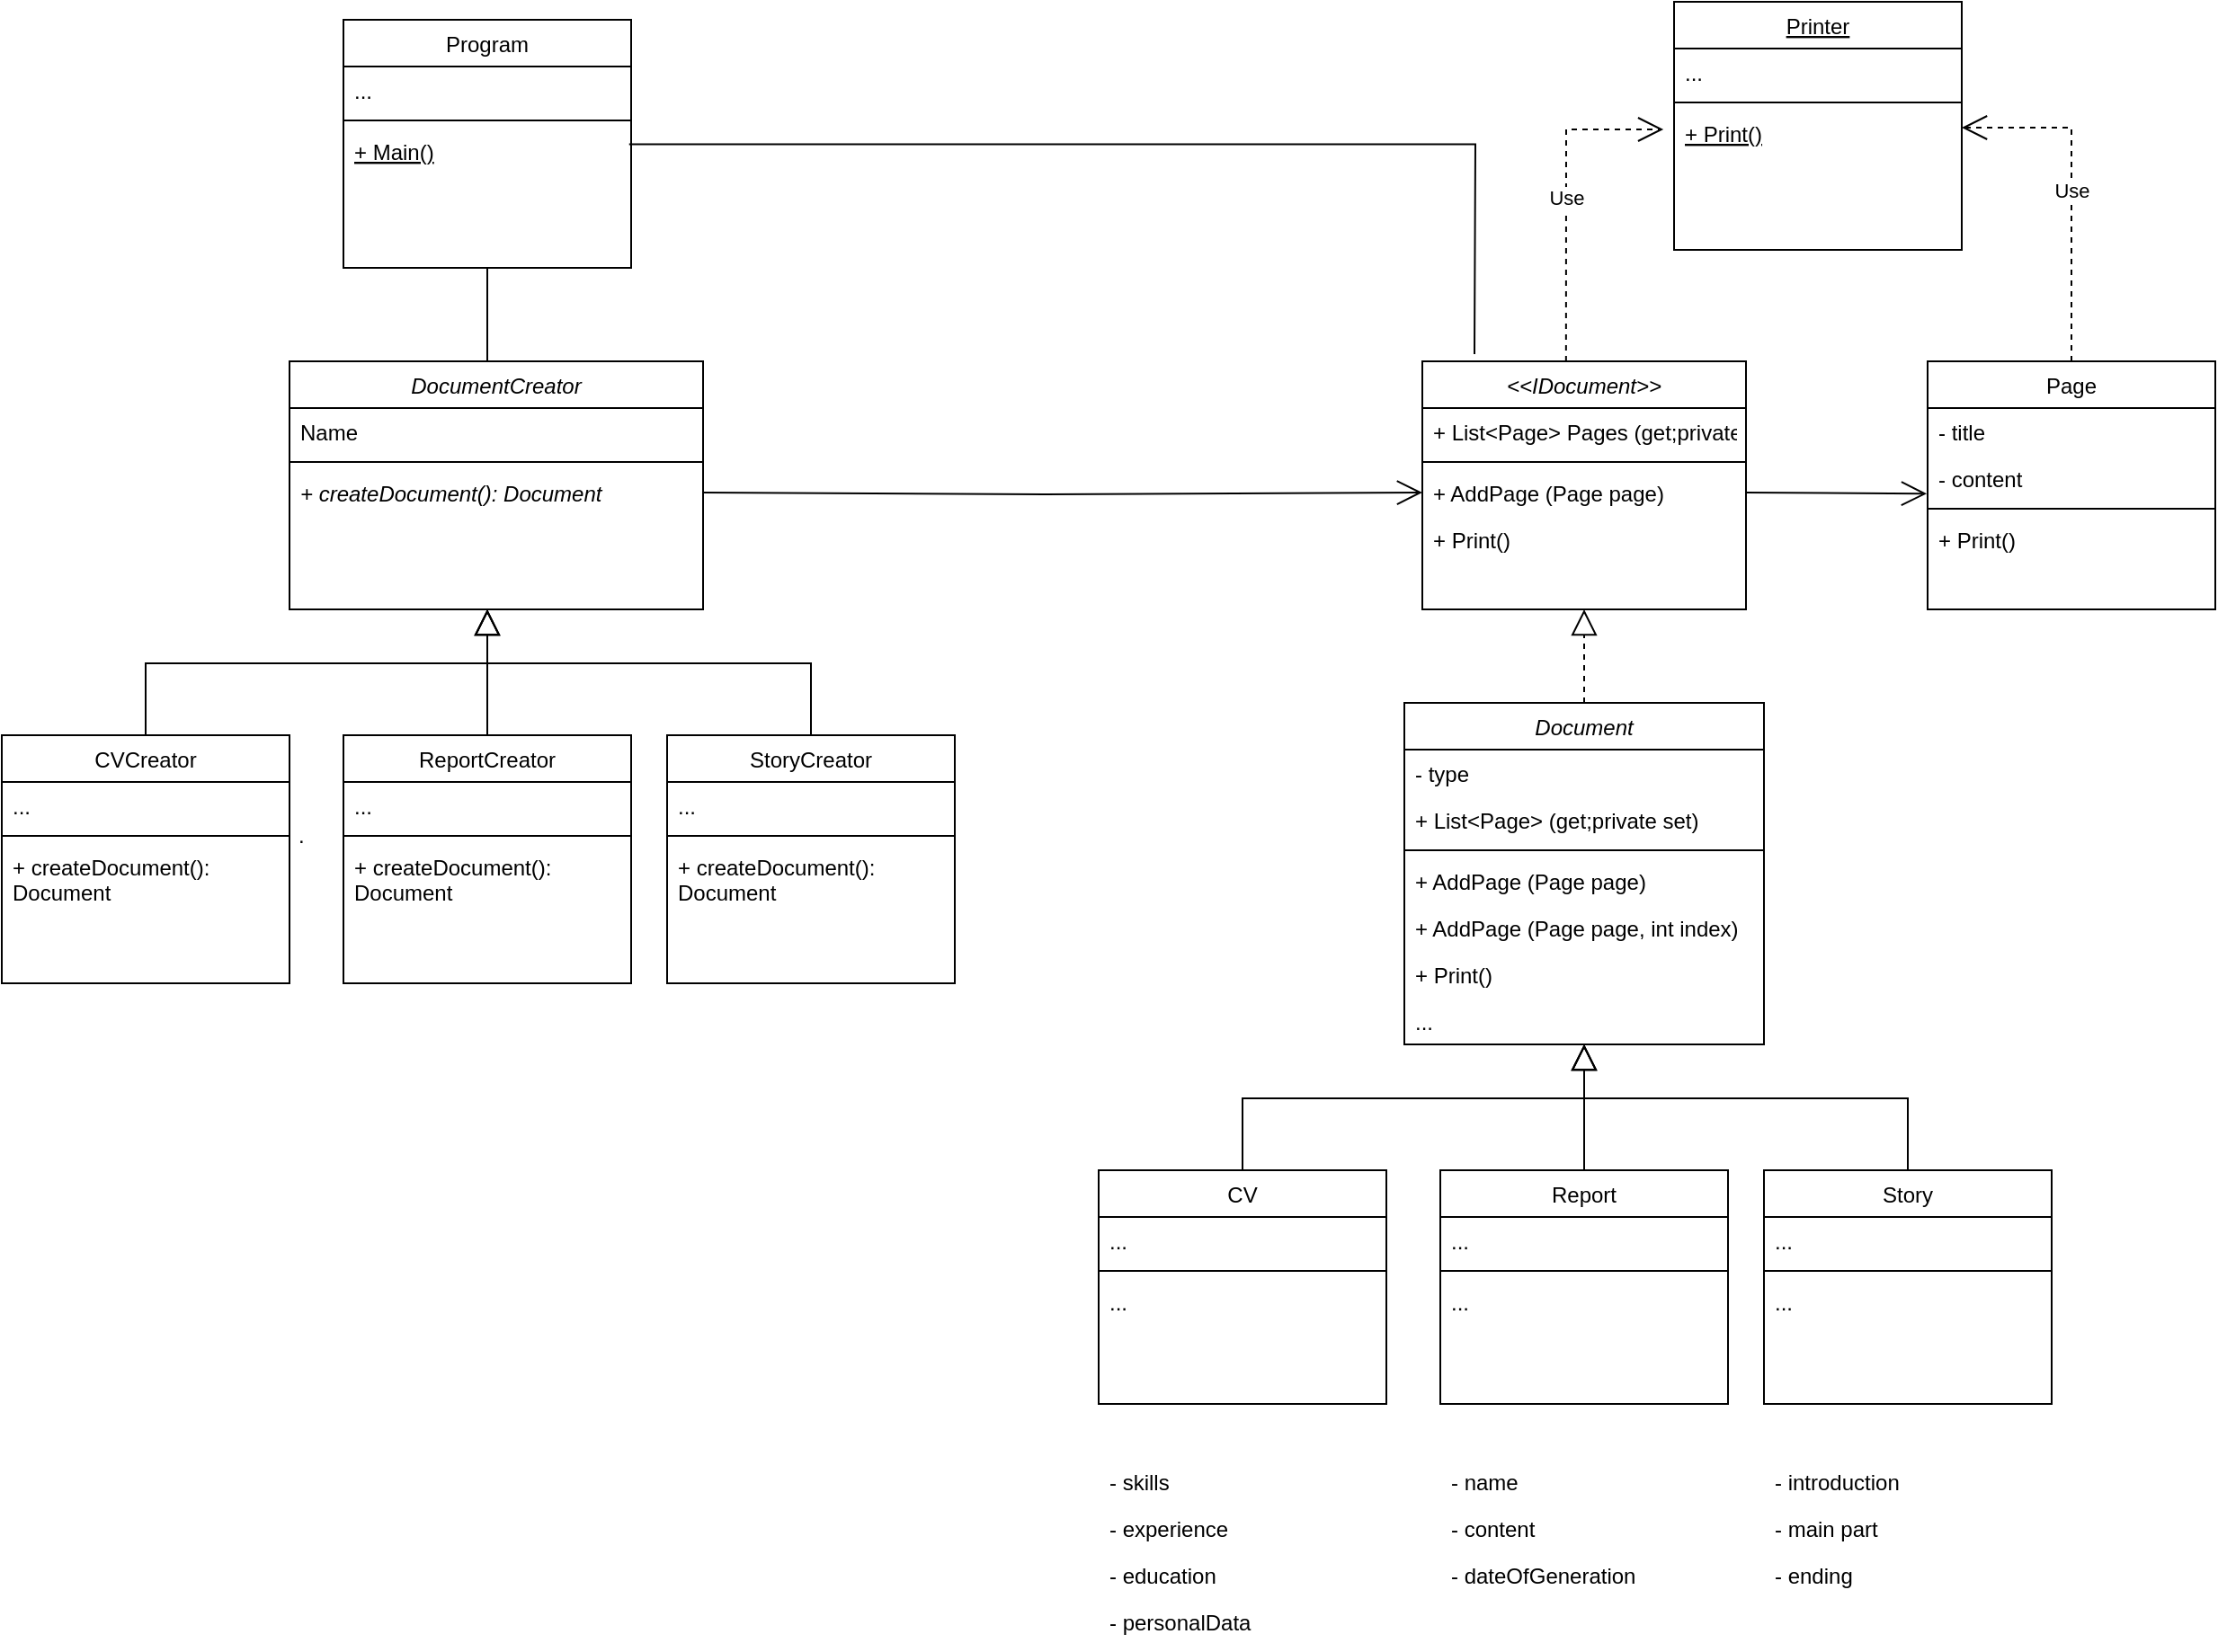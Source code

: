 <mxfile version="12.9.4"><diagram id="C5RBs43oDa-KdzZeNtuy" name="Page-1"><mxGraphModel dx="1635" dy="865" grid="1" gridSize="10" guides="1" tooltips="1" connect="1" arrows="1" fold="1" page="1" pageScale="1" pageWidth="827" pageHeight="1169" math="0" shadow="0"><root><mxCell id="WIyWlLk6GJQsqaUBKTNV-0"/><mxCell id="WIyWlLk6GJQsqaUBKTNV-1" parent="WIyWlLk6GJQsqaUBKTNV-0"/><mxCell id="Hbs39HT5I-zujvkS1xhL-26" value="" style="endArrow=block;endFill=0;endSize=12;html=1;" edge="1" parent="WIyWlLk6GJQsqaUBKTNV-1" source="Hbs39HT5I-zujvkS1xhL-6"><mxGeometry width="160" relative="1" as="geometry"><mxPoint x="990" y="710" as="sourcePoint"/><mxPoint x="1050" y="580" as="targetPoint"/></mxGeometry></mxCell><mxCell id="Hbs39HT5I-zujvkS1xhL-27" value="" style="endArrow=block;endFill=0;endSize=12;html=1;exitX=0.5;exitY=0;exitDx=0;exitDy=0;rounded=0;" edge="1" parent="WIyWlLk6GJQsqaUBKTNV-1" source="Hbs39HT5I-zujvkS1xhL-12"><mxGeometry width="160" relative="1" as="geometry"><mxPoint x="1060" y="660" as="sourcePoint"/><mxPoint x="1050" y="580" as="targetPoint"/><Array as="points"><mxPoint x="1230" y="610"/><mxPoint x="1050" y="610"/></Array></mxGeometry></mxCell><mxCell id="Hbs39HT5I-zujvkS1xhL-28" value="" style="endArrow=block;endFill=0;endSize=12;html=1;exitX=0.5;exitY=0;exitDx=0;exitDy=0;rounded=0;" edge="1" parent="WIyWlLk6GJQsqaUBKTNV-1" source="Hbs39HT5I-zujvkS1xhL-0"><mxGeometry width="160" relative="1" as="geometry"><mxPoint x="1230" y="650" as="sourcePoint"/><mxPoint x="1050" y="580" as="targetPoint"/><Array as="points"><mxPoint x="860" y="610"/><mxPoint x="1050" y="610"/></Array></mxGeometry></mxCell><mxCell id="Hbs39HT5I-zujvkS1xhL-43" value="" style="endArrow=block;endFill=0;endSize=12;html=1;" edge="1" parent="WIyWlLk6GJQsqaUBKTNV-1" source="Hbs39HT5I-zujvkS1xhL-35"><mxGeometry width="160" relative="1" as="geometry"><mxPoint x="380" y="468" as="sourcePoint"/><mxPoint x="440" y="338" as="targetPoint"/></mxGeometry></mxCell><mxCell id="Hbs39HT5I-zujvkS1xhL-44" value="" style="endArrow=block;endFill=0;endSize=12;html=1;exitX=0.5;exitY=0;exitDx=0;exitDy=0;rounded=0;" edge="1" parent="WIyWlLk6GJQsqaUBKTNV-1" source="Hbs39HT5I-zujvkS1xhL-39"><mxGeometry width="160" relative="1" as="geometry"><mxPoint x="450" y="418" as="sourcePoint"/><mxPoint x="440" y="338" as="targetPoint"/><Array as="points"><mxPoint x="620" y="368"/><mxPoint x="440" y="368"/></Array></mxGeometry></mxCell><mxCell id="Hbs39HT5I-zujvkS1xhL-45" value="" style="endArrow=block;endFill=0;endSize=12;html=1;exitX=0.5;exitY=0;exitDx=0;exitDy=0;rounded=0;" edge="1" parent="WIyWlLk6GJQsqaUBKTNV-1" source="Hbs39HT5I-zujvkS1xhL-31"><mxGeometry width="160" relative="1" as="geometry"><mxPoint x="620" y="408" as="sourcePoint"/><mxPoint x="440" y="338" as="targetPoint"/><Array as="points"><mxPoint x="250" y="368"/><mxPoint x="440" y="368"/></Array></mxGeometry></mxCell><mxCell id="Hbs39HT5I-zujvkS1xhL-61" value="" style="endArrow=open;endFill=1;endSize=12;html=1;exitX=1;exitY=0.5;exitDx=0;exitDy=0;rounded=0;entryX=0;entryY=0.5;entryDx=0;entryDy=0;" edge="1" parent="WIyWlLk6GJQsqaUBKTNV-1" source="Hbs39HT5I-zujvkS1xhL-21" target="Hbs39HT5I-zujvkS1xhL-76"><mxGeometry width="160" relative="1" as="geometry"><mxPoint x="550" y="490" as="sourcePoint"/><mxPoint x="970" y="274" as="targetPoint"/><Array as="points"><mxPoint x="750" y="274"/></Array></mxGeometry></mxCell><mxCell id="Hbs39HT5I-zujvkS1xhL-72" value="Page" style="swimlane;fontStyle=0;align=center;verticalAlign=top;childLayout=stackLayout;horizontal=1;startSize=26;horizontalStack=0;resizeParent=1;resizeLast=0;collapsible=1;marginBottom=0;rounded=0;shadow=0;strokeWidth=1;" vertex="1" parent="WIyWlLk6GJQsqaUBKTNV-1"><mxGeometry x="1241" y="200" width="160" height="138" as="geometry"><mxRectangle x="230" y="140" width="160" height="26" as="alternateBounds"/></mxGeometry></mxCell><mxCell id="Hbs39HT5I-zujvkS1xhL-73" value="- title" style="text;align=left;verticalAlign=top;spacingLeft=4;spacingRight=4;overflow=hidden;rotatable=0;points=[[0,0.5],[1,0.5]];portConstraint=eastwest;" vertex="1" parent="Hbs39HT5I-zujvkS1xhL-72"><mxGeometry y="26" width="160" height="26" as="geometry"/></mxCell><mxCell id="Hbs39HT5I-zujvkS1xhL-78" value="- content" style="text;align=left;verticalAlign=top;spacingLeft=4;spacingRight=4;overflow=hidden;rotatable=0;points=[[0,0.5],[1,0.5]];portConstraint=eastwest;" vertex="1" parent="Hbs39HT5I-zujvkS1xhL-72"><mxGeometry y="52" width="160" height="26" as="geometry"/></mxCell><mxCell id="Hbs39HT5I-zujvkS1xhL-74" value="" style="line;html=1;strokeWidth=1;align=left;verticalAlign=middle;spacingTop=-1;spacingLeft=3;spacingRight=3;rotatable=0;labelPosition=right;points=[];portConstraint=eastwest;" vertex="1" parent="Hbs39HT5I-zujvkS1xhL-72"><mxGeometry y="78" width="160" height="8" as="geometry"/></mxCell><mxCell id="Hbs39HT5I-zujvkS1xhL-75" value="+ Print()" style="text;align=left;verticalAlign=top;spacingLeft=4;spacingRight=4;overflow=hidden;rotatable=0;points=[[0,0.5],[1,0.5]];portConstraint=eastwest;" vertex="1" parent="Hbs39HT5I-zujvkS1xhL-72"><mxGeometry y="86" width="160" height="26" as="geometry"/></mxCell><mxCell id="Hbs39HT5I-zujvkS1xhL-77" value="" style="endArrow=open;endFill=1;endSize=12;html=1;exitX=1;exitY=0.5;exitDx=0;exitDy=0;rounded=0;entryX=-0.003;entryY=0.833;entryDx=0;entryDy=0;entryPerimeter=0;" edge="1" parent="WIyWlLk6GJQsqaUBKTNV-1" source="Hbs39HT5I-zujvkS1xhL-76" target="Hbs39HT5I-zujvkS1xhL-78"><mxGeometry width="160" relative="1" as="geometry"><mxPoint x="570" y="205" as="sourcePoint"/><mxPoint x="980" y="284" as="targetPoint"/><Array as="points"/></mxGeometry></mxCell><mxCell id="Hbs39HT5I-zujvkS1xhL-22" value="&lt;&lt;IDocument&gt;&gt;" style="swimlane;fontStyle=2;align=center;verticalAlign=top;childLayout=stackLayout;horizontal=1;startSize=26;horizontalStack=0;resizeParent=1;resizeLast=0;collapsible=1;marginBottom=0;rounded=0;shadow=0;strokeWidth=1;" vertex="1" parent="WIyWlLk6GJQsqaUBKTNV-1"><mxGeometry x="960" y="200" width="180" height="138" as="geometry"><mxRectangle x="230" y="140" width="160" height="26" as="alternateBounds"/></mxGeometry></mxCell><mxCell id="Hbs39HT5I-zujvkS1xhL-23" value="+ List&lt;Page&gt; Pages (get;private set)" style="text;align=left;verticalAlign=top;spacingLeft=4;spacingRight=4;overflow=hidden;rotatable=0;points=[[0,0.5],[1,0.5]];portConstraint=eastwest;" vertex="1" parent="Hbs39HT5I-zujvkS1xhL-22"><mxGeometry y="26" width="180" height="26" as="geometry"/></mxCell><mxCell id="Hbs39HT5I-zujvkS1xhL-24" value="" style="line;html=1;strokeWidth=1;align=left;verticalAlign=middle;spacingTop=-1;spacingLeft=3;spacingRight=3;rotatable=0;labelPosition=right;points=[];portConstraint=eastwest;" vertex="1" parent="Hbs39HT5I-zujvkS1xhL-22"><mxGeometry y="52" width="180" height="8" as="geometry"/></mxCell><mxCell id="Hbs39HT5I-zujvkS1xhL-76" value="+ AddPage (Page page)" style="text;align=left;verticalAlign=top;spacingLeft=4;spacingRight=4;overflow=hidden;rotatable=0;points=[[0,0.5],[1,0.5]];portConstraint=eastwest;" vertex="1" parent="Hbs39HT5I-zujvkS1xhL-22"><mxGeometry y="60" width="180" height="26" as="geometry"/></mxCell><mxCell id="Hbs39HT5I-zujvkS1xhL-25" value="+ Print()" style="text;align=left;verticalAlign=top;spacingLeft=4;spacingRight=4;overflow=hidden;rotatable=0;points=[[0,0.5],[1,0.5]];portConstraint=eastwest;" vertex="1" parent="Hbs39HT5I-zujvkS1xhL-22"><mxGeometry y="86" width="180" height="26" as="geometry"/></mxCell><mxCell id="Hbs39HT5I-zujvkS1xhL-97" value="Printer" style="swimlane;fontStyle=4;align=center;verticalAlign=top;childLayout=stackLayout;horizontal=1;startSize=26;horizontalStack=0;resizeParent=1;resizeLast=0;collapsible=1;marginBottom=0;rounded=0;shadow=0;strokeWidth=1;" vertex="1" parent="WIyWlLk6GJQsqaUBKTNV-1"><mxGeometry x="1100" width="160" height="138" as="geometry"><mxRectangle x="230" y="140" width="160" height="26" as="alternateBounds"/></mxGeometry></mxCell><mxCell id="Hbs39HT5I-zujvkS1xhL-99" value="..." style="text;align=left;verticalAlign=top;spacingLeft=4;spacingRight=4;overflow=hidden;rotatable=0;points=[[0,0.5],[1,0.5]];portConstraint=eastwest;" vertex="1" parent="Hbs39HT5I-zujvkS1xhL-97"><mxGeometry y="26" width="160" height="26" as="geometry"/></mxCell><mxCell id="Hbs39HT5I-zujvkS1xhL-100" value="" style="line;html=1;strokeWidth=1;align=left;verticalAlign=middle;spacingTop=-1;spacingLeft=3;spacingRight=3;rotatable=0;labelPosition=right;points=[];portConstraint=eastwest;" vertex="1" parent="Hbs39HT5I-zujvkS1xhL-97"><mxGeometry y="52" width="160" height="8" as="geometry"/></mxCell><mxCell id="Hbs39HT5I-zujvkS1xhL-101" value="+ Print()" style="text;align=left;verticalAlign=top;spacingLeft=4;spacingRight=4;overflow=hidden;rotatable=0;points=[[0,0.5],[1,0.5]];portConstraint=eastwest;fontStyle=4" vertex="1" parent="Hbs39HT5I-zujvkS1xhL-97"><mxGeometry y="60" width="160" height="26" as="geometry"/></mxCell><mxCell id="Hbs39HT5I-zujvkS1xhL-104" value="Program" style="swimlane;fontStyle=0;align=center;verticalAlign=top;childLayout=stackLayout;horizontal=1;startSize=26;horizontalStack=0;resizeParent=1;resizeLast=0;collapsible=1;marginBottom=0;rounded=0;shadow=0;strokeWidth=1;" vertex="1" parent="WIyWlLk6GJQsqaUBKTNV-1"><mxGeometry x="360" y="10" width="160" height="138" as="geometry"><mxRectangle x="230" y="140" width="160" height="26" as="alternateBounds"/></mxGeometry></mxCell><mxCell id="Hbs39HT5I-zujvkS1xhL-105" value="..." style="text;align=left;verticalAlign=top;spacingLeft=4;spacingRight=4;overflow=hidden;rotatable=0;points=[[0,0.5],[1,0.5]];portConstraint=eastwest;" vertex="1" parent="Hbs39HT5I-zujvkS1xhL-104"><mxGeometry y="26" width="160" height="26" as="geometry"/></mxCell><mxCell id="Hbs39HT5I-zujvkS1xhL-106" value="" style="line;html=1;strokeWidth=1;align=left;verticalAlign=middle;spacingTop=-1;spacingLeft=3;spacingRight=3;rotatable=0;labelPosition=right;points=[];portConstraint=eastwest;" vertex="1" parent="Hbs39HT5I-zujvkS1xhL-104"><mxGeometry y="52" width="160" height="8" as="geometry"/></mxCell><mxCell id="Hbs39HT5I-zujvkS1xhL-107" value="+ Main()" style="text;align=left;verticalAlign=top;spacingLeft=4;spacingRight=4;overflow=hidden;rotatable=0;points=[[0,0.5],[1,0.5]];portConstraint=eastwest;fontStyle=4" vertex="1" parent="Hbs39HT5I-zujvkS1xhL-104"><mxGeometry y="60" width="160" height="26" as="geometry"/></mxCell><mxCell id="Hbs39HT5I-zujvkS1xhL-1" value="- skills" style="text;align=left;verticalAlign=top;spacingLeft=4;spacingRight=4;overflow=hidden;rotatable=0;points=[[0,0.5],[1,0.5]];portConstraint=eastwest;" vertex="1" parent="WIyWlLk6GJQsqaUBKTNV-1"><mxGeometry x="780" y="810" width="160" height="26" as="geometry"/></mxCell><mxCell id="Hbs39HT5I-zujvkS1xhL-66" value="- personalData" style="text;align=left;verticalAlign=top;spacingLeft=4;spacingRight=4;overflow=hidden;rotatable=0;points=[[0,0.5],[1,0.5]];portConstraint=eastwest;" vertex="1" parent="WIyWlLk6GJQsqaUBKTNV-1"><mxGeometry x="780" y="888" width="160" height="26" as="geometry"/></mxCell><mxCell id="Hbs39HT5I-zujvkS1xhL-67" value="- education" style="text;align=left;verticalAlign=top;spacingLeft=4;spacingRight=4;overflow=hidden;rotatable=0;points=[[0,0.5],[1,0.5]];portConstraint=eastwest;" vertex="1" parent="WIyWlLk6GJQsqaUBKTNV-1"><mxGeometry x="780" y="862" width="160" height="26" as="geometry"/></mxCell><mxCell id="Hbs39HT5I-zujvkS1xhL-65" value="- experience" style="text;align=left;verticalAlign=top;spacingLeft=4;spacingRight=4;overflow=hidden;rotatable=0;points=[[0,0.5],[1,0.5]];portConstraint=eastwest;" vertex="1" parent="WIyWlLk6GJQsqaUBKTNV-1"><mxGeometry x="780" y="836" width="160" height="26" as="geometry"/></mxCell><mxCell id="Hbs39HT5I-zujvkS1xhL-71" value="- dateOfGeneration" style="text;align=left;verticalAlign=top;spacingLeft=4;spacingRight=4;overflow=hidden;rotatable=0;points=[[0,0.5],[1,0.5]];portConstraint=eastwest;" vertex="1" parent="WIyWlLk6GJQsqaUBKTNV-1"><mxGeometry x="970" y="862" width="160" height="26" as="geometry"/></mxCell><mxCell id="Hbs39HT5I-zujvkS1xhL-70" value="- content" style="text;align=left;verticalAlign=top;spacingLeft=4;spacingRight=4;overflow=hidden;rotatable=0;points=[[0,0.5],[1,0.5]];portConstraint=eastwest;" vertex="1" parent="WIyWlLk6GJQsqaUBKTNV-1"><mxGeometry x="970" y="836" width="160" height="26" as="geometry"/></mxCell><mxCell id="Hbs39HT5I-zujvkS1xhL-7" value="- name" style="text;align=left;verticalAlign=top;spacingLeft=4;spacingRight=4;overflow=hidden;rotatable=0;points=[[0,0.5],[1,0.5]];portConstraint=eastwest;" vertex="1" parent="WIyWlLk6GJQsqaUBKTNV-1"><mxGeometry x="970" y="810" width="160" height="26" as="geometry"/></mxCell><mxCell id="Hbs39HT5I-zujvkS1xhL-13" value="- introduction" style="text;align=left;verticalAlign=top;spacingLeft=4;spacingRight=4;overflow=hidden;rotatable=0;points=[[0,0.5],[1,0.5]];portConstraint=eastwest;" vertex="1" parent="WIyWlLk6GJQsqaUBKTNV-1"><mxGeometry x="1150" y="810" width="160" height="26" as="geometry"/></mxCell><mxCell id="Hbs39HT5I-zujvkS1xhL-68" value="- main part" style="text;align=left;verticalAlign=top;spacingLeft=4;spacingRight=4;overflow=hidden;rotatable=0;points=[[0,0.5],[1,0.5]];portConstraint=eastwest;" vertex="1" parent="WIyWlLk6GJQsqaUBKTNV-1"><mxGeometry x="1150" y="836" width="160" height="26" as="geometry"/></mxCell><mxCell id="Hbs39HT5I-zujvkS1xhL-69" value="- ending" style="text;align=left;verticalAlign=top;spacingLeft=4;spacingRight=4;overflow=hidden;rotatable=0;points=[[0,0.5],[1,0.5]];portConstraint=eastwest;" vertex="1" parent="WIyWlLk6GJQsqaUBKTNV-1"><mxGeometry x="1150" y="862" width="160" height="26" as="geometry"/></mxCell><mxCell id="Hbs39HT5I-zujvkS1xhL-85" value="Document" style="swimlane;fontStyle=2;align=center;verticalAlign=top;childLayout=stackLayout;horizontal=1;startSize=26;horizontalStack=0;resizeParent=1;resizeLast=0;collapsible=1;marginBottom=0;rounded=0;shadow=0;strokeWidth=1;" vertex="1" parent="WIyWlLk6GJQsqaUBKTNV-1"><mxGeometry x="950" y="390" width="200" height="190" as="geometry"><mxRectangle x="230" y="140" width="160" height="26" as="alternateBounds"/></mxGeometry></mxCell><mxCell id="Hbs39HT5I-zujvkS1xhL-92" value="- type" style="text;align=left;verticalAlign=top;spacingLeft=4;spacingRight=4;overflow=hidden;rotatable=0;points=[[0,0.5],[1,0.5]];portConstraint=eastwest;" vertex="1" parent="Hbs39HT5I-zujvkS1xhL-85"><mxGeometry y="26" width="200" height="26" as="geometry"/></mxCell><mxCell id="Hbs39HT5I-zujvkS1xhL-86" value="+ List&lt;Page&gt; (get;private set)" style="text;align=left;verticalAlign=top;spacingLeft=4;spacingRight=4;overflow=hidden;rotatable=0;points=[[0,0.5],[1,0.5]];portConstraint=eastwest;" vertex="1" parent="Hbs39HT5I-zujvkS1xhL-85"><mxGeometry y="52" width="200" height="26" as="geometry"/></mxCell><mxCell id="Hbs39HT5I-zujvkS1xhL-87" value="" style="line;html=1;strokeWidth=1;align=left;verticalAlign=middle;spacingTop=-1;spacingLeft=3;spacingRight=3;rotatable=0;labelPosition=right;points=[];portConstraint=eastwest;" vertex="1" parent="Hbs39HT5I-zujvkS1xhL-85"><mxGeometry y="78" width="200" height="8" as="geometry"/></mxCell><mxCell id="Hbs39HT5I-zujvkS1xhL-88" value="+ AddPage (Page page)" style="text;align=left;verticalAlign=top;spacingLeft=4;spacingRight=4;overflow=hidden;rotatable=0;points=[[0,0.5],[1,0.5]];portConstraint=eastwest;" vertex="1" parent="Hbs39HT5I-zujvkS1xhL-85"><mxGeometry y="86" width="200" height="26" as="geometry"/></mxCell><mxCell id="Hbs39HT5I-zujvkS1xhL-93" value="+ AddPage (Page page, int index)" style="text;align=left;verticalAlign=top;spacingLeft=4;spacingRight=4;overflow=hidden;rotatable=0;points=[[0,0.5],[1,0.5]];portConstraint=eastwest;" vertex="1" parent="Hbs39HT5I-zujvkS1xhL-85"><mxGeometry y="112" width="200" height="26" as="geometry"/></mxCell><mxCell id="Hbs39HT5I-zujvkS1xhL-91" value="+ Print()" style="text;align=left;verticalAlign=top;spacingLeft=4;spacingRight=4;overflow=hidden;rotatable=0;points=[[0,0.5],[1,0.5]];portConstraint=eastwest;" vertex="1" parent="Hbs39HT5I-zujvkS1xhL-85"><mxGeometry y="138" width="200" height="26" as="geometry"/></mxCell><mxCell id="Hbs39HT5I-zujvkS1xhL-89" value="..." style="text;align=left;verticalAlign=top;spacingLeft=4;spacingRight=4;overflow=hidden;rotatable=0;points=[[0,0.5],[1,0.5]];portConstraint=eastwest;" vertex="1" parent="Hbs39HT5I-zujvkS1xhL-85"><mxGeometry y="164" width="200" height="26" as="geometry"/></mxCell><mxCell id="Hbs39HT5I-zujvkS1xhL-90" value="" style="endArrow=block;dashed=1;endFill=0;endSize=12;html=1;entryX=0.5;entryY=1;entryDx=0;entryDy=0;exitX=0.5;exitY=0;exitDx=0;exitDy=0;" edge="1" parent="WIyWlLk6GJQsqaUBKTNV-1" source="Hbs39HT5I-zujvkS1xhL-85" target="Hbs39HT5I-zujvkS1xhL-22"><mxGeometry width="160" relative="1" as="geometry"><mxPoint x="1060" y="416" as="sourcePoint"/><mxPoint x="1060" y="346" as="targetPoint"/></mxGeometry></mxCell><mxCell id="Hbs39HT5I-zujvkS1xhL-0" value="CV" style="swimlane;fontStyle=0;align=center;verticalAlign=top;childLayout=stackLayout;horizontal=1;startSize=26;horizontalStack=0;resizeParent=1;resizeLast=0;collapsible=1;marginBottom=0;rounded=0;shadow=0;strokeWidth=1;" vertex="1" parent="WIyWlLk6GJQsqaUBKTNV-1"><mxGeometry x="780" y="650" width="160" height="130" as="geometry"><mxRectangle x="230" y="140" width="160" height="26" as="alternateBounds"/></mxGeometry></mxCell><mxCell id="Hbs39HT5I-zujvkS1xhL-94" value="..." style="text;align=left;verticalAlign=top;spacingLeft=4;spacingRight=4;overflow=hidden;rotatable=0;points=[[0,0.5],[1,0.5]];portConstraint=eastwest;" vertex="1" parent="Hbs39HT5I-zujvkS1xhL-0"><mxGeometry y="26" width="160" height="26" as="geometry"/></mxCell><mxCell id="Hbs39HT5I-zujvkS1xhL-4" value="" style="line;html=1;strokeWidth=1;align=left;verticalAlign=middle;spacingTop=-1;spacingLeft=3;spacingRight=3;rotatable=0;labelPosition=right;points=[];portConstraint=eastwest;" vertex="1" parent="Hbs39HT5I-zujvkS1xhL-0"><mxGeometry y="52" width="160" height="8" as="geometry"/></mxCell><mxCell id="Hbs39HT5I-zujvkS1xhL-5" value="..." style="text;align=left;verticalAlign=top;spacingLeft=4;spacingRight=4;overflow=hidden;rotatable=0;points=[[0,0.5],[1,0.5]];portConstraint=eastwest;" vertex="1" parent="Hbs39HT5I-zujvkS1xhL-0"><mxGeometry y="60" width="160" height="26" as="geometry"/></mxCell><mxCell id="Hbs39HT5I-zujvkS1xhL-6" value="Report" style="swimlane;fontStyle=0;align=center;verticalAlign=top;childLayout=stackLayout;horizontal=1;startSize=26;horizontalStack=0;resizeParent=1;resizeLast=0;collapsible=1;marginBottom=0;rounded=0;shadow=0;strokeWidth=1;" vertex="1" parent="WIyWlLk6GJQsqaUBKTNV-1"><mxGeometry x="970" y="650" width="160" height="130" as="geometry"><mxRectangle x="230" y="140" width="160" height="26" as="alternateBounds"/></mxGeometry></mxCell><mxCell id="Hbs39HT5I-zujvkS1xhL-11" value="..." style="text;align=left;verticalAlign=top;spacingLeft=4;spacingRight=4;overflow=hidden;rotatable=0;points=[[0,0.5],[1,0.5]];portConstraint=eastwest;" vertex="1" parent="Hbs39HT5I-zujvkS1xhL-6"><mxGeometry y="26" width="160" height="26" as="geometry"/></mxCell><mxCell id="Hbs39HT5I-zujvkS1xhL-10" value="" style="line;html=1;strokeWidth=1;align=left;verticalAlign=middle;spacingTop=-1;spacingLeft=3;spacingRight=3;rotatable=0;labelPosition=right;points=[];portConstraint=eastwest;" vertex="1" parent="Hbs39HT5I-zujvkS1xhL-6"><mxGeometry y="52" width="160" height="8" as="geometry"/></mxCell><mxCell id="Hbs39HT5I-zujvkS1xhL-95" value="..." style="text;align=left;verticalAlign=top;spacingLeft=4;spacingRight=4;overflow=hidden;rotatable=0;points=[[0,0.5],[1,0.5]];portConstraint=eastwest;" vertex="1" parent="Hbs39HT5I-zujvkS1xhL-6"><mxGeometry y="60" width="160" height="26" as="geometry"/></mxCell><mxCell id="Hbs39HT5I-zujvkS1xhL-12" value="Story" style="swimlane;fontStyle=0;align=center;verticalAlign=top;childLayout=stackLayout;horizontal=1;startSize=26;horizontalStack=0;resizeParent=1;resizeLast=0;collapsible=1;marginBottom=0;rounded=0;shadow=0;strokeWidth=1;" vertex="1" parent="WIyWlLk6GJQsqaUBKTNV-1"><mxGeometry x="1150" y="650" width="160" height="130" as="geometry"><mxRectangle x="230" y="140" width="160" height="26" as="alternateBounds"/></mxGeometry></mxCell><mxCell id="Hbs39HT5I-zujvkS1xhL-17" value="..." style="text;align=left;verticalAlign=top;spacingLeft=4;spacingRight=4;overflow=hidden;rotatable=0;points=[[0,0.5],[1,0.5]];portConstraint=eastwest;" vertex="1" parent="Hbs39HT5I-zujvkS1xhL-12"><mxGeometry y="26" width="160" height="26" as="geometry"/></mxCell><mxCell id="Hbs39HT5I-zujvkS1xhL-16" value="" style="line;html=1;strokeWidth=1;align=left;verticalAlign=middle;spacingTop=-1;spacingLeft=3;spacingRight=3;rotatable=0;labelPosition=right;points=[];portConstraint=eastwest;" vertex="1" parent="Hbs39HT5I-zujvkS1xhL-12"><mxGeometry y="52" width="160" height="8" as="geometry"/></mxCell><mxCell id="Hbs39HT5I-zujvkS1xhL-96" value="..." style="text;align=left;verticalAlign=top;spacingLeft=4;spacingRight=4;overflow=hidden;rotatable=0;points=[[0,0.5],[1,0.5]];portConstraint=eastwest;" vertex="1" parent="Hbs39HT5I-zujvkS1xhL-12"><mxGeometry y="60" width="160" height="26" as="geometry"/></mxCell><mxCell id="Hbs39HT5I-zujvkS1xhL-18" value="DocumentCreator" style="swimlane;fontStyle=2;align=center;verticalAlign=top;childLayout=stackLayout;horizontal=1;startSize=26;horizontalStack=0;resizeParent=1;resizeLast=0;collapsible=1;marginBottom=0;rounded=0;shadow=0;strokeWidth=1;" vertex="1" parent="WIyWlLk6GJQsqaUBKTNV-1"><mxGeometry x="330" y="200" width="230" height="138" as="geometry"><mxRectangle x="230" y="140" width="160" height="26" as="alternateBounds"/></mxGeometry></mxCell><mxCell id="Hbs39HT5I-zujvkS1xhL-19" value="Name" style="text;align=left;verticalAlign=top;spacingLeft=4;spacingRight=4;overflow=hidden;rotatable=0;points=[[0,0.5],[1,0.5]];portConstraint=eastwest;" vertex="1" parent="Hbs39HT5I-zujvkS1xhL-18"><mxGeometry y="26" width="230" height="26" as="geometry"/></mxCell><mxCell id="Hbs39HT5I-zujvkS1xhL-20" value="" style="line;html=1;strokeWidth=1;align=left;verticalAlign=middle;spacingTop=-1;spacingLeft=3;spacingRight=3;rotatable=0;labelPosition=right;points=[];portConstraint=eastwest;" vertex="1" parent="Hbs39HT5I-zujvkS1xhL-18"><mxGeometry y="52" width="230" height="8" as="geometry"/></mxCell><mxCell id="Hbs39HT5I-zujvkS1xhL-21" value="+ createDocument(): Document" style="text;align=left;verticalAlign=top;spacingLeft=4;spacingRight=4;overflow=hidden;rotatable=0;points=[[0,0.5],[1,0.5]];portConstraint=eastwest;fontStyle=2" vertex="1" parent="Hbs39HT5I-zujvkS1xhL-18"><mxGeometry y="60" width="230" height="26" as="geometry"/></mxCell><mxCell id="Hbs39HT5I-zujvkS1xhL-31" value="CVCreator" style="swimlane;fontStyle=0;align=center;verticalAlign=top;childLayout=stackLayout;horizontal=1;startSize=26;horizontalStack=0;resizeParent=1;resizeLast=0;collapsible=1;marginBottom=0;rounded=0;shadow=0;strokeWidth=1;" vertex="1" parent="WIyWlLk6GJQsqaUBKTNV-1"><mxGeometry x="170" y="408" width="160" height="138" as="geometry"><mxRectangle x="170" y="408" width="160" height="26" as="alternateBounds"/></mxGeometry></mxCell><mxCell id="Hbs39HT5I-zujvkS1xhL-32" value="..." style="text;align=left;verticalAlign=top;spacingLeft=4;spacingRight=4;overflow=hidden;rotatable=0;points=[[0,0.5],[1,0.5]];portConstraint=eastwest;" vertex="1" parent="Hbs39HT5I-zujvkS1xhL-31"><mxGeometry y="26" width="160" height="26" as="geometry"/></mxCell><mxCell id="Hbs39HT5I-zujvkS1xhL-33" value="." style="line;html=1;strokeWidth=1;align=left;verticalAlign=middle;spacingTop=-1;spacingLeft=3;spacingRight=3;rotatable=0;labelPosition=right;points=[];portConstraint=eastwest;" vertex="1" parent="Hbs39HT5I-zujvkS1xhL-31"><mxGeometry y="52" width="160" height="8" as="geometry"/></mxCell><mxCell id="Hbs39HT5I-zujvkS1xhL-34" value="+ createDocument():&#xA;Document" style="text;align=left;verticalAlign=top;spacingLeft=4;spacingRight=4;overflow=hidden;rotatable=0;points=[[0,0.5],[1,0.5]];portConstraint=eastwest;" vertex="1" parent="Hbs39HT5I-zujvkS1xhL-31"><mxGeometry y="60" width="160" height="40" as="geometry"/></mxCell><mxCell id="Hbs39HT5I-zujvkS1xhL-35" value="ReportCreator" style="swimlane;fontStyle=0;align=center;verticalAlign=top;childLayout=stackLayout;horizontal=1;startSize=26;horizontalStack=0;resizeParent=1;resizeLast=0;collapsible=1;marginBottom=0;rounded=0;shadow=0;strokeWidth=1;" vertex="1" parent="WIyWlLk6GJQsqaUBKTNV-1"><mxGeometry x="360" y="408" width="160" height="138" as="geometry"><mxRectangle x="230" y="140" width="160" height="26" as="alternateBounds"/></mxGeometry></mxCell><mxCell id="Hbs39HT5I-zujvkS1xhL-36" value="..." style="text;align=left;verticalAlign=top;spacingLeft=4;spacingRight=4;overflow=hidden;rotatable=0;points=[[0,0.5],[1,0.5]];portConstraint=eastwest;" vertex="1" parent="Hbs39HT5I-zujvkS1xhL-35"><mxGeometry y="26" width="160" height="26" as="geometry"/></mxCell><mxCell id="Hbs39HT5I-zujvkS1xhL-37" value="" style="line;html=1;strokeWidth=1;align=left;verticalAlign=middle;spacingTop=-1;spacingLeft=3;spacingRight=3;rotatable=0;labelPosition=right;points=[];portConstraint=eastwest;" vertex="1" parent="Hbs39HT5I-zujvkS1xhL-35"><mxGeometry y="52" width="160" height="8" as="geometry"/></mxCell><mxCell id="Hbs39HT5I-zujvkS1xhL-62" value="+ createDocument():&#xA;Document" style="text;align=left;verticalAlign=top;spacingLeft=4;spacingRight=4;overflow=hidden;rotatable=0;points=[[0,0.5],[1,0.5]];portConstraint=eastwest;" vertex="1" parent="Hbs39HT5I-zujvkS1xhL-35"><mxGeometry y="60" width="160" height="40" as="geometry"/></mxCell><mxCell id="Hbs39HT5I-zujvkS1xhL-39" value="StoryCreator" style="swimlane;fontStyle=0;align=center;verticalAlign=top;childLayout=stackLayout;horizontal=1;startSize=26;horizontalStack=0;resizeParent=1;resizeLast=0;collapsible=1;marginBottom=0;rounded=0;shadow=0;strokeWidth=1;" vertex="1" parent="WIyWlLk6GJQsqaUBKTNV-1"><mxGeometry x="540" y="408" width="160" height="138" as="geometry"><mxRectangle x="230" y="140" width="160" height="26" as="alternateBounds"/></mxGeometry></mxCell><mxCell id="Hbs39HT5I-zujvkS1xhL-40" value="..." style="text;align=left;verticalAlign=top;spacingLeft=4;spacingRight=4;overflow=hidden;rotatable=0;points=[[0,0.5],[1,0.5]];portConstraint=eastwest;" vertex="1" parent="Hbs39HT5I-zujvkS1xhL-39"><mxGeometry y="26" width="160" height="26" as="geometry"/></mxCell><mxCell id="Hbs39HT5I-zujvkS1xhL-41" value="" style="line;html=1;strokeWidth=1;align=left;verticalAlign=middle;spacingTop=-1;spacingLeft=3;spacingRight=3;rotatable=0;labelPosition=right;points=[];portConstraint=eastwest;" vertex="1" parent="Hbs39HT5I-zujvkS1xhL-39"><mxGeometry y="52" width="160" height="8" as="geometry"/></mxCell><mxCell id="Hbs39HT5I-zujvkS1xhL-63" value="+ createDocument():&#xA;Document" style="text;align=left;verticalAlign=top;spacingLeft=4;spacingRight=4;overflow=hidden;rotatable=0;points=[[0,0.5],[1,0.5]];portConstraint=eastwest;" vertex="1" parent="Hbs39HT5I-zujvkS1xhL-39"><mxGeometry y="60" width="160" height="40" as="geometry"/></mxCell><mxCell id="Hbs39HT5I-zujvkS1xhL-102" value="Use" style="endArrow=open;endSize=12;html=1;entryX=-0.037;entryY=0.423;entryDx=0;entryDy=0;entryPerimeter=0;exitX=0.444;exitY=0;exitDx=0;exitDy=0;exitPerimeter=0;rounded=0;dashed=1;" edge="1" parent="WIyWlLk6GJQsqaUBKTNV-1" source="Hbs39HT5I-zujvkS1xhL-22" target="Hbs39HT5I-zujvkS1xhL-101"><mxGeometry width="160" relative="1" as="geometry"><mxPoint x="980" y="300" as="sourcePoint"/><mxPoint x="1140" y="300" as="targetPoint"/><Array as="points"><mxPoint x="1040" y="71"/></Array></mxGeometry></mxCell><mxCell id="Hbs39HT5I-zujvkS1xhL-103" value="Use" style="endArrow=open;endSize=12;html=1;exitX=0.5;exitY=0;exitDx=0;exitDy=0;rounded=0;dashed=1;" edge="1" parent="WIyWlLk6GJQsqaUBKTNV-1" source="Hbs39HT5I-zujvkS1xhL-72"><mxGeometry width="160" relative="1" as="geometry"><mxPoint x="1049.92" y="210" as="sourcePoint"/><mxPoint x="1260" y="70" as="targetPoint"/><Array as="points"><mxPoint x="1321" y="70"/></Array></mxGeometry></mxCell><mxCell id="Hbs39HT5I-zujvkS1xhL-108" value="" style="endArrow=none;html=1;edgeStyle=orthogonalEdgeStyle;exitX=0.5;exitY=1;exitDx=0;exitDy=0;" edge="1" parent="WIyWlLk6GJQsqaUBKTNV-1" source="Hbs39HT5I-zujvkS1xhL-104"><mxGeometry relative="1" as="geometry"><mxPoint x="790" y="300" as="sourcePoint"/><mxPoint x="440" y="200" as="targetPoint"/></mxGeometry></mxCell><mxCell id="Hbs39HT5I-zujvkS1xhL-111" value="" style="endArrow=none;html=1;edgeStyle=orthogonalEdgeStyle;exitX=0.993;exitY=0.357;exitDx=0;exitDy=0;exitPerimeter=0;rounded=0;" edge="1" parent="WIyWlLk6GJQsqaUBKTNV-1" source="Hbs39HT5I-zujvkS1xhL-107"><mxGeometry relative="1" as="geometry"><mxPoint x="450" y="158" as="sourcePoint"/><mxPoint x="989" y="196" as="targetPoint"/></mxGeometry></mxCell></root></mxGraphModel></diagram></mxfile>